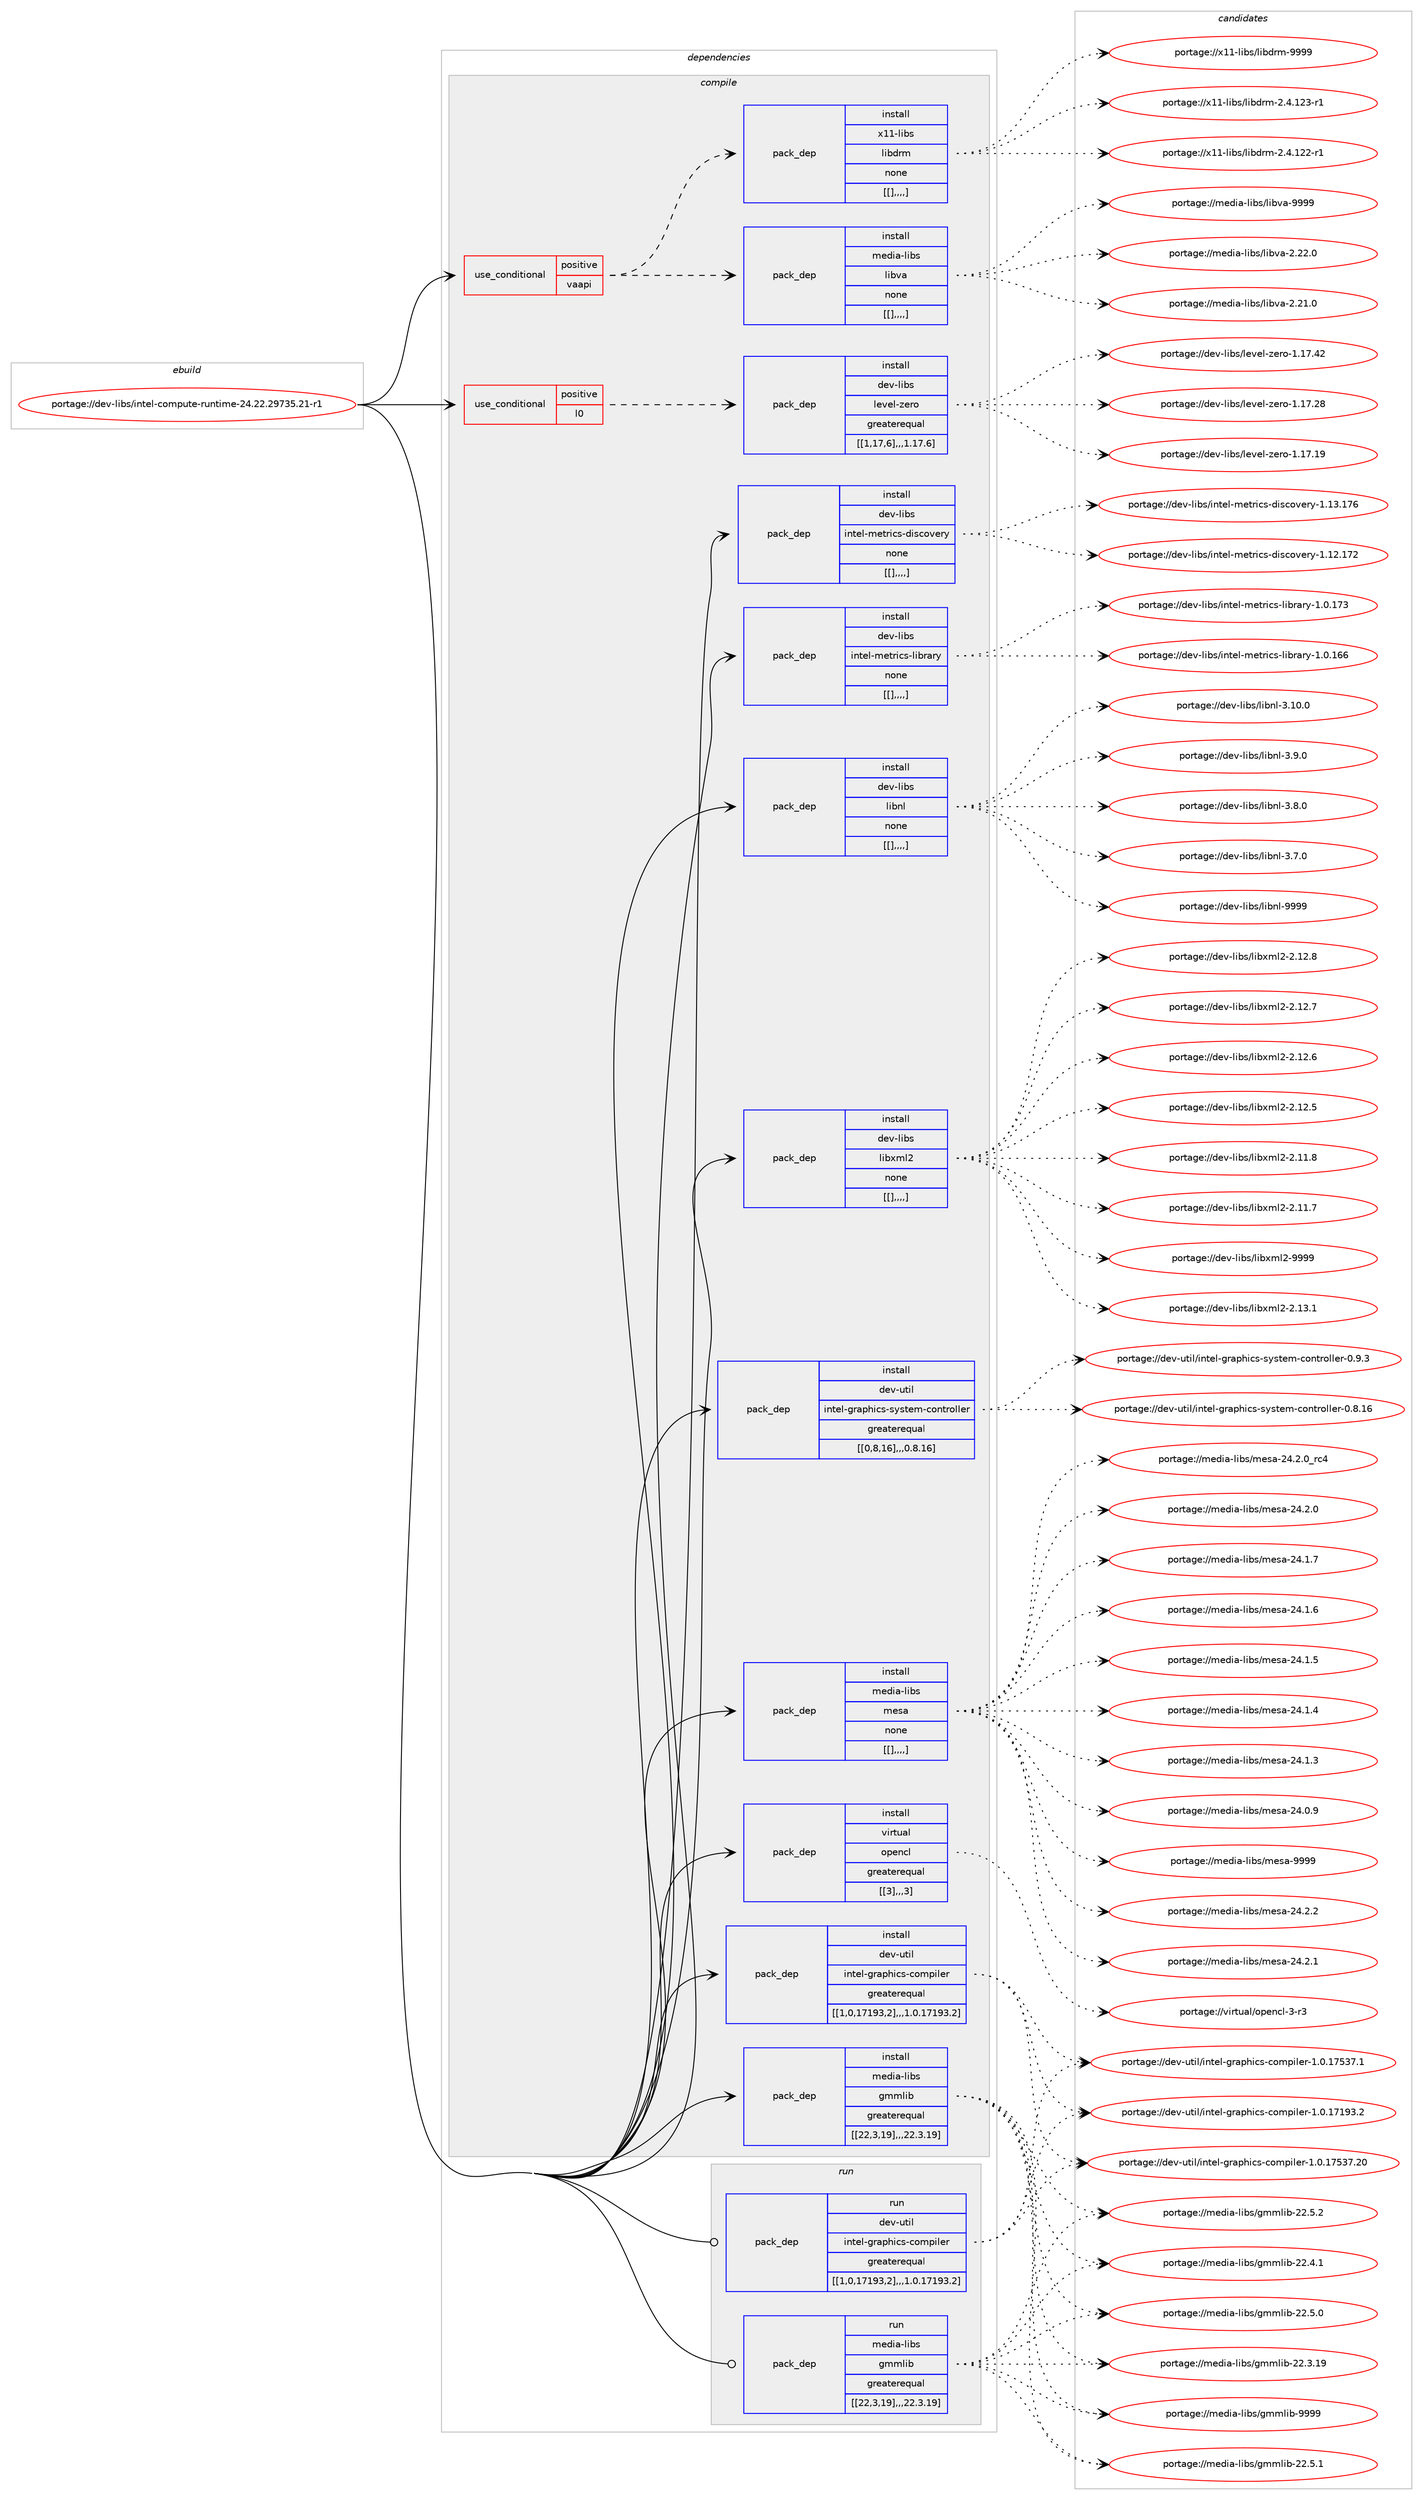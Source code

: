 digraph prolog {

# *************
# Graph options
# *************

newrank=true;
concentrate=true;
compound=true;
graph [rankdir=LR,fontname=Helvetica,fontsize=10,ranksep=1.5];#, ranksep=2.5, nodesep=0.2];
edge  [arrowhead=vee];
node  [fontname=Helvetica,fontsize=10];

# **********
# The ebuild
# **********

subgraph cluster_leftcol {
color=gray;
label=<<i>ebuild</i>>;
id [label="portage://dev-libs/intel-compute-runtime-24.22.29735.21-r1", color=red, width=4, href="../dev-libs/intel-compute-runtime-24.22.29735.21-r1.svg"];
}

# ****************
# The dependencies
# ****************

subgraph cluster_midcol {
color=gray;
label=<<i>dependencies</i>>;
subgraph cluster_compile {
fillcolor="#eeeeee";
style=filled;
label=<<i>compile</i>>;
subgraph cond26892 {
dependency109517 [label=<<TABLE BORDER="0" CELLBORDER="1" CELLSPACING="0" CELLPADDING="4"><TR><TD ROWSPAN="3" CELLPADDING="10">use_conditional</TD></TR><TR><TD>positive</TD></TR><TR><TD>l0</TD></TR></TABLE>>, shape=none, color=red];
subgraph pack81482 {
dependency109518 [label=<<TABLE BORDER="0" CELLBORDER="1" CELLSPACING="0" CELLPADDING="4" WIDTH="220"><TR><TD ROWSPAN="6" CELLPADDING="30">pack_dep</TD></TR><TR><TD WIDTH="110">install</TD></TR><TR><TD>dev-libs</TD></TR><TR><TD>level-zero</TD></TR><TR><TD>greaterequal</TD></TR><TR><TD>[[1,17,6],,,1.17.6]</TD></TR></TABLE>>, shape=none, color=blue];
}
dependency109517:e -> dependency109518:w [weight=20,style="dashed",arrowhead="vee"];
}
id:e -> dependency109517:w [weight=20,style="solid",arrowhead="vee"];
subgraph cond26893 {
dependency109519 [label=<<TABLE BORDER="0" CELLBORDER="1" CELLSPACING="0" CELLPADDING="4"><TR><TD ROWSPAN="3" CELLPADDING="10">use_conditional</TD></TR><TR><TD>positive</TD></TR><TR><TD>vaapi</TD></TR></TABLE>>, shape=none, color=red];
subgraph pack81483 {
dependency109520 [label=<<TABLE BORDER="0" CELLBORDER="1" CELLSPACING="0" CELLPADDING="4" WIDTH="220"><TR><TD ROWSPAN="6" CELLPADDING="30">pack_dep</TD></TR><TR><TD WIDTH="110">install</TD></TR><TR><TD>x11-libs</TD></TR><TR><TD>libdrm</TD></TR><TR><TD>none</TD></TR><TR><TD>[[],,,,]</TD></TR></TABLE>>, shape=none, color=blue];
}
dependency109519:e -> dependency109520:w [weight=20,style="dashed",arrowhead="vee"];
subgraph pack81484 {
dependency109521 [label=<<TABLE BORDER="0" CELLBORDER="1" CELLSPACING="0" CELLPADDING="4" WIDTH="220"><TR><TD ROWSPAN="6" CELLPADDING="30">pack_dep</TD></TR><TR><TD WIDTH="110">install</TD></TR><TR><TD>media-libs</TD></TR><TR><TD>libva</TD></TR><TR><TD>none</TD></TR><TR><TD>[[],,,,]</TD></TR></TABLE>>, shape=none, color=blue];
}
dependency109519:e -> dependency109521:w [weight=20,style="dashed",arrowhead="vee"];
}
id:e -> dependency109519:w [weight=20,style="solid",arrowhead="vee"];
subgraph pack81485 {
dependency109522 [label=<<TABLE BORDER="0" CELLBORDER="1" CELLSPACING="0" CELLPADDING="4" WIDTH="220"><TR><TD ROWSPAN="6" CELLPADDING="30">pack_dep</TD></TR><TR><TD WIDTH="110">install</TD></TR><TR><TD>dev-libs</TD></TR><TR><TD>intel-metrics-discovery</TD></TR><TR><TD>none</TD></TR><TR><TD>[[],,,,]</TD></TR></TABLE>>, shape=none, color=blue];
}
id:e -> dependency109522:w [weight=20,style="solid",arrowhead="vee"];
subgraph pack81486 {
dependency109523 [label=<<TABLE BORDER="0" CELLBORDER="1" CELLSPACING="0" CELLPADDING="4" WIDTH="220"><TR><TD ROWSPAN="6" CELLPADDING="30">pack_dep</TD></TR><TR><TD WIDTH="110">install</TD></TR><TR><TD>dev-libs</TD></TR><TR><TD>intel-metrics-library</TD></TR><TR><TD>none</TD></TR><TR><TD>[[],,,,]</TD></TR></TABLE>>, shape=none, color=blue];
}
id:e -> dependency109523:w [weight=20,style="solid",arrowhead="vee"];
subgraph pack81487 {
dependency109524 [label=<<TABLE BORDER="0" CELLBORDER="1" CELLSPACING="0" CELLPADDING="4" WIDTH="220"><TR><TD ROWSPAN="6" CELLPADDING="30">pack_dep</TD></TR><TR><TD WIDTH="110">install</TD></TR><TR><TD>dev-libs</TD></TR><TR><TD>libnl</TD></TR><TR><TD>none</TD></TR><TR><TD>[[],,,,]</TD></TR></TABLE>>, shape=none, color=blue];
}
id:e -> dependency109524:w [weight=20,style="solid",arrowhead="vee"];
subgraph pack81488 {
dependency109525 [label=<<TABLE BORDER="0" CELLBORDER="1" CELLSPACING="0" CELLPADDING="4" WIDTH="220"><TR><TD ROWSPAN="6" CELLPADDING="30">pack_dep</TD></TR><TR><TD WIDTH="110">install</TD></TR><TR><TD>dev-libs</TD></TR><TR><TD>libxml2</TD></TR><TR><TD>none</TD></TR><TR><TD>[[],,,,]</TD></TR></TABLE>>, shape=none, color=blue];
}
id:e -> dependency109525:w [weight=20,style="solid",arrowhead="vee"];
subgraph pack81489 {
dependency109526 [label=<<TABLE BORDER="0" CELLBORDER="1" CELLSPACING="0" CELLPADDING="4" WIDTH="220"><TR><TD ROWSPAN="6" CELLPADDING="30">pack_dep</TD></TR><TR><TD WIDTH="110">install</TD></TR><TR><TD>dev-util</TD></TR><TR><TD>intel-graphics-compiler</TD></TR><TR><TD>greaterequal</TD></TR><TR><TD>[[1,0,17193,2],,,1.0.17193.2]</TD></TR></TABLE>>, shape=none, color=blue];
}
id:e -> dependency109526:w [weight=20,style="solid",arrowhead="vee"];
subgraph pack81490 {
dependency109527 [label=<<TABLE BORDER="0" CELLBORDER="1" CELLSPACING="0" CELLPADDING="4" WIDTH="220"><TR><TD ROWSPAN="6" CELLPADDING="30">pack_dep</TD></TR><TR><TD WIDTH="110">install</TD></TR><TR><TD>dev-util</TD></TR><TR><TD>intel-graphics-system-controller</TD></TR><TR><TD>greaterequal</TD></TR><TR><TD>[[0,8,16],,,0.8.16]</TD></TR></TABLE>>, shape=none, color=blue];
}
id:e -> dependency109527:w [weight=20,style="solid",arrowhead="vee"];
subgraph pack81491 {
dependency109528 [label=<<TABLE BORDER="0" CELLBORDER="1" CELLSPACING="0" CELLPADDING="4" WIDTH="220"><TR><TD ROWSPAN="6" CELLPADDING="30">pack_dep</TD></TR><TR><TD WIDTH="110">install</TD></TR><TR><TD>media-libs</TD></TR><TR><TD>gmmlib</TD></TR><TR><TD>greaterequal</TD></TR><TR><TD>[[22,3,19],,,22.3.19]</TD></TR></TABLE>>, shape=none, color=blue];
}
id:e -> dependency109528:w [weight=20,style="solid",arrowhead="vee"];
subgraph pack81492 {
dependency109529 [label=<<TABLE BORDER="0" CELLBORDER="1" CELLSPACING="0" CELLPADDING="4" WIDTH="220"><TR><TD ROWSPAN="6" CELLPADDING="30">pack_dep</TD></TR><TR><TD WIDTH="110">install</TD></TR><TR><TD>media-libs</TD></TR><TR><TD>mesa</TD></TR><TR><TD>none</TD></TR><TR><TD>[[],,,,]</TD></TR></TABLE>>, shape=none, color=blue];
}
id:e -> dependency109529:w [weight=20,style="solid",arrowhead="vee"];
subgraph pack81493 {
dependency109530 [label=<<TABLE BORDER="0" CELLBORDER="1" CELLSPACING="0" CELLPADDING="4" WIDTH="220"><TR><TD ROWSPAN="6" CELLPADDING="30">pack_dep</TD></TR><TR><TD WIDTH="110">install</TD></TR><TR><TD>virtual</TD></TR><TR><TD>opencl</TD></TR><TR><TD>greaterequal</TD></TR><TR><TD>[[3],,,3]</TD></TR></TABLE>>, shape=none, color=blue];
}
id:e -> dependency109530:w [weight=20,style="solid",arrowhead="vee"];
}
subgraph cluster_compileandrun {
fillcolor="#eeeeee";
style=filled;
label=<<i>compile and run</i>>;
}
subgraph cluster_run {
fillcolor="#eeeeee";
style=filled;
label=<<i>run</i>>;
subgraph pack81494 {
dependency109531 [label=<<TABLE BORDER="0" CELLBORDER="1" CELLSPACING="0" CELLPADDING="4" WIDTH="220"><TR><TD ROWSPAN="6" CELLPADDING="30">pack_dep</TD></TR><TR><TD WIDTH="110">run</TD></TR><TR><TD>dev-util</TD></TR><TR><TD>intel-graphics-compiler</TD></TR><TR><TD>greaterequal</TD></TR><TR><TD>[[1,0,17193,2],,,1.0.17193.2]</TD></TR></TABLE>>, shape=none, color=blue];
}
id:e -> dependency109531:w [weight=20,style="solid",arrowhead="odot"];
subgraph pack81495 {
dependency109532 [label=<<TABLE BORDER="0" CELLBORDER="1" CELLSPACING="0" CELLPADDING="4" WIDTH="220"><TR><TD ROWSPAN="6" CELLPADDING="30">pack_dep</TD></TR><TR><TD WIDTH="110">run</TD></TR><TR><TD>media-libs</TD></TR><TR><TD>gmmlib</TD></TR><TR><TD>greaterequal</TD></TR><TR><TD>[[22,3,19],,,22.3.19]</TD></TR></TABLE>>, shape=none, color=blue];
}
id:e -> dependency109532:w [weight=20,style="solid",arrowhead="odot"];
}
}

# **************
# The candidates
# **************

subgraph cluster_choices {
rank=same;
color=gray;
label=<<i>candidates</i>>;

subgraph choice81482 {
color=black;
nodesep=1;
choice100101118451081059811547108101118101108451221011141114549464955465250 [label="portage://dev-libs/level-zero-1.17.42", color=red, width=4,href="../dev-libs/level-zero-1.17.42.svg"];
choice100101118451081059811547108101118101108451221011141114549464955465056 [label="portage://dev-libs/level-zero-1.17.28", color=red, width=4,href="../dev-libs/level-zero-1.17.28.svg"];
choice100101118451081059811547108101118101108451221011141114549464955464957 [label="portage://dev-libs/level-zero-1.17.19", color=red, width=4,href="../dev-libs/level-zero-1.17.19.svg"];
dependency109518:e -> choice100101118451081059811547108101118101108451221011141114549464955465250:w [style=dotted,weight="100"];
dependency109518:e -> choice100101118451081059811547108101118101108451221011141114549464955465056:w [style=dotted,weight="100"];
dependency109518:e -> choice100101118451081059811547108101118101108451221011141114549464955464957:w [style=dotted,weight="100"];
}
subgraph choice81483 {
color=black;
nodesep=1;
choice1204949451081059811547108105981001141094557575757 [label="portage://x11-libs/libdrm-9999", color=red, width=4,href="../x11-libs/libdrm-9999.svg"];
choice12049494510810598115471081059810011410945504652464950514511449 [label="portage://x11-libs/libdrm-2.4.123-r1", color=red, width=4,href="../x11-libs/libdrm-2.4.123-r1.svg"];
choice12049494510810598115471081059810011410945504652464950504511449 [label="portage://x11-libs/libdrm-2.4.122-r1", color=red, width=4,href="../x11-libs/libdrm-2.4.122-r1.svg"];
dependency109520:e -> choice1204949451081059811547108105981001141094557575757:w [style=dotted,weight="100"];
dependency109520:e -> choice12049494510810598115471081059810011410945504652464950514511449:w [style=dotted,weight="100"];
dependency109520:e -> choice12049494510810598115471081059810011410945504652464950504511449:w [style=dotted,weight="100"];
}
subgraph choice81484 {
color=black;
nodesep=1;
choice1091011001059745108105981154710810598118974557575757 [label="portage://media-libs/libva-9999", color=red, width=4,href="../media-libs/libva-9999.svg"];
choice10910110010597451081059811547108105981189745504650504648 [label="portage://media-libs/libva-2.22.0", color=red, width=4,href="../media-libs/libva-2.22.0.svg"];
choice10910110010597451081059811547108105981189745504650494648 [label="portage://media-libs/libva-2.21.0", color=red, width=4,href="../media-libs/libva-2.21.0.svg"];
dependency109521:e -> choice1091011001059745108105981154710810598118974557575757:w [style=dotted,weight="100"];
dependency109521:e -> choice10910110010597451081059811547108105981189745504650504648:w [style=dotted,weight="100"];
dependency109521:e -> choice10910110010597451081059811547108105981189745504650494648:w [style=dotted,weight="100"];
}
subgraph choice81485 {
color=black;
nodesep=1;
choice10010111845108105981154710511011610110845109101116114105991154510010511599111118101114121454946495146495554 [label="portage://dev-libs/intel-metrics-discovery-1.13.176", color=red, width=4,href="../dev-libs/intel-metrics-discovery-1.13.176.svg"];
choice10010111845108105981154710511011610110845109101116114105991154510010511599111118101114121454946495046495550 [label="portage://dev-libs/intel-metrics-discovery-1.12.172", color=red, width=4,href="../dev-libs/intel-metrics-discovery-1.12.172.svg"];
dependency109522:e -> choice10010111845108105981154710511011610110845109101116114105991154510010511599111118101114121454946495146495554:w [style=dotted,weight="100"];
dependency109522:e -> choice10010111845108105981154710511011610110845109101116114105991154510010511599111118101114121454946495046495550:w [style=dotted,weight="100"];
}
subgraph choice81486 {
color=black;
nodesep=1;
choice10010111845108105981154710511011610110845109101116114105991154510810598114971141214549464846495551 [label="portage://dev-libs/intel-metrics-library-1.0.173", color=red, width=4,href="../dev-libs/intel-metrics-library-1.0.173.svg"];
choice10010111845108105981154710511011610110845109101116114105991154510810598114971141214549464846495454 [label="portage://dev-libs/intel-metrics-library-1.0.166", color=red, width=4,href="../dev-libs/intel-metrics-library-1.0.166.svg"];
dependency109523:e -> choice10010111845108105981154710511011610110845109101116114105991154510810598114971141214549464846495551:w [style=dotted,weight="100"];
dependency109523:e -> choice10010111845108105981154710511011610110845109101116114105991154510810598114971141214549464846495454:w [style=dotted,weight="100"];
}
subgraph choice81487 {
color=black;
nodesep=1;
choice100101118451081059811547108105981101084557575757 [label="portage://dev-libs/libnl-9999", color=red, width=4,href="../dev-libs/libnl-9999.svg"];
choice1001011184510810598115471081059811010845514649484648 [label="portage://dev-libs/libnl-3.10.0", color=red, width=4,href="../dev-libs/libnl-3.10.0.svg"];
choice10010111845108105981154710810598110108455146574648 [label="portage://dev-libs/libnl-3.9.0", color=red, width=4,href="../dev-libs/libnl-3.9.0.svg"];
choice10010111845108105981154710810598110108455146564648 [label="portage://dev-libs/libnl-3.8.0", color=red, width=4,href="../dev-libs/libnl-3.8.0.svg"];
choice10010111845108105981154710810598110108455146554648 [label="portage://dev-libs/libnl-3.7.0", color=red, width=4,href="../dev-libs/libnl-3.7.0.svg"];
dependency109524:e -> choice100101118451081059811547108105981101084557575757:w [style=dotted,weight="100"];
dependency109524:e -> choice1001011184510810598115471081059811010845514649484648:w [style=dotted,weight="100"];
dependency109524:e -> choice10010111845108105981154710810598110108455146574648:w [style=dotted,weight="100"];
dependency109524:e -> choice10010111845108105981154710810598110108455146564648:w [style=dotted,weight="100"];
dependency109524:e -> choice10010111845108105981154710810598110108455146554648:w [style=dotted,weight="100"];
}
subgraph choice81488 {
color=black;
nodesep=1;
choice10010111845108105981154710810598120109108504557575757 [label="portage://dev-libs/libxml2-9999", color=red, width=4,href="../dev-libs/libxml2-9999.svg"];
choice100101118451081059811547108105981201091085045504649514649 [label="portage://dev-libs/libxml2-2.13.1", color=red, width=4,href="../dev-libs/libxml2-2.13.1.svg"];
choice100101118451081059811547108105981201091085045504649504656 [label="portage://dev-libs/libxml2-2.12.8", color=red, width=4,href="../dev-libs/libxml2-2.12.8.svg"];
choice100101118451081059811547108105981201091085045504649504655 [label="portage://dev-libs/libxml2-2.12.7", color=red, width=4,href="../dev-libs/libxml2-2.12.7.svg"];
choice100101118451081059811547108105981201091085045504649504654 [label="portage://dev-libs/libxml2-2.12.6", color=red, width=4,href="../dev-libs/libxml2-2.12.6.svg"];
choice100101118451081059811547108105981201091085045504649504653 [label="portage://dev-libs/libxml2-2.12.5", color=red, width=4,href="../dev-libs/libxml2-2.12.5.svg"];
choice100101118451081059811547108105981201091085045504649494656 [label="portage://dev-libs/libxml2-2.11.8", color=red, width=4,href="../dev-libs/libxml2-2.11.8.svg"];
choice100101118451081059811547108105981201091085045504649494655 [label="portage://dev-libs/libxml2-2.11.7", color=red, width=4,href="../dev-libs/libxml2-2.11.7.svg"];
dependency109525:e -> choice10010111845108105981154710810598120109108504557575757:w [style=dotted,weight="100"];
dependency109525:e -> choice100101118451081059811547108105981201091085045504649514649:w [style=dotted,weight="100"];
dependency109525:e -> choice100101118451081059811547108105981201091085045504649504656:w [style=dotted,weight="100"];
dependency109525:e -> choice100101118451081059811547108105981201091085045504649504655:w [style=dotted,weight="100"];
dependency109525:e -> choice100101118451081059811547108105981201091085045504649504654:w [style=dotted,weight="100"];
dependency109525:e -> choice100101118451081059811547108105981201091085045504649504653:w [style=dotted,weight="100"];
dependency109525:e -> choice100101118451081059811547108105981201091085045504649494656:w [style=dotted,weight="100"];
dependency109525:e -> choice100101118451081059811547108105981201091085045504649494655:w [style=dotted,weight="100"];
}
subgraph choice81489 {
color=black;
nodesep=1;
choice1001011184511711610510847105110116101108451031149711210410599115459911110911210510810111445494648464955535155465048 [label="portage://dev-util/intel-graphics-compiler-1.0.17537.20", color=red, width=4,href="../dev-util/intel-graphics-compiler-1.0.17537.20.svg"];
choice10010111845117116105108471051101161011084510311497112104105991154599111109112105108101114454946484649555351554649 [label="portage://dev-util/intel-graphics-compiler-1.0.17537.1", color=red, width=4,href="../dev-util/intel-graphics-compiler-1.0.17537.1.svg"];
choice10010111845117116105108471051101161011084510311497112104105991154599111109112105108101114454946484649554957514650 [label="portage://dev-util/intel-graphics-compiler-1.0.17193.2", color=red, width=4,href="../dev-util/intel-graphics-compiler-1.0.17193.2.svg"];
dependency109526:e -> choice1001011184511711610510847105110116101108451031149711210410599115459911110911210510810111445494648464955535155465048:w [style=dotted,weight="100"];
dependency109526:e -> choice10010111845117116105108471051101161011084510311497112104105991154599111109112105108101114454946484649555351554649:w [style=dotted,weight="100"];
dependency109526:e -> choice10010111845117116105108471051101161011084510311497112104105991154599111109112105108101114454946484649554957514650:w [style=dotted,weight="100"];
}
subgraph choice81490 {
color=black;
nodesep=1;
choice1001011184511711610510847105110116101108451031149711210410599115451151211151161011094599111110116114111108108101114454846574651 [label="portage://dev-util/intel-graphics-system-controller-0.9.3", color=red, width=4,href="../dev-util/intel-graphics-system-controller-0.9.3.svg"];
choice100101118451171161051084710511011610110845103114971121041059911545115121115116101109459911111011611411110810810111445484656464954 [label="portage://dev-util/intel-graphics-system-controller-0.8.16", color=red, width=4,href="../dev-util/intel-graphics-system-controller-0.8.16.svg"];
dependency109527:e -> choice1001011184511711610510847105110116101108451031149711210410599115451151211151161011094599111110116114111108108101114454846574651:w [style=dotted,weight="100"];
dependency109527:e -> choice100101118451171161051084710511011610110845103114971121041059911545115121115116101109459911111011611411110810810111445484656464954:w [style=dotted,weight="100"];
}
subgraph choice81491 {
color=black;
nodesep=1;
choice10910110010597451081059811547103109109108105984557575757 [label="portage://media-libs/gmmlib-9999", color=red, width=4,href="../media-libs/gmmlib-9999.svg"];
choice109101100105974510810598115471031091091081059845505046534650 [label="portage://media-libs/gmmlib-22.5.2", color=red, width=4,href="../media-libs/gmmlib-22.5.2.svg"];
choice109101100105974510810598115471031091091081059845505046534649 [label="portage://media-libs/gmmlib-22.5.1", color=red, width=4,href="../media-libs/gmmlib-22.5.1.svg"];
choice109101100105974510810598115471031091091081059845505046534648 [label="portage://media-libs/gmmlib-22.5.0", color=red, width=4,href="../media-libs/gmmlib-22.5.0.svg"];
choice109101100105974510810598115471031091091081059845505046524649 [label="portage://media-libs/gmmlib-22.4.1", color=red, width=4,href="../media-libs/gmmlib-22.4.1.svg"];
choice10910110010597451081059811547103109109108105984550504651464957 [label="portage://media-libs/gmmlib-22.3.19", color=red, width=4,href="../media-libs/gmmlib-22.3.19.svg"];
dependency109528:e -> choice10910110010597451081059811547103109109108105984557575757:w [style=dotted,weight="100"];
dependency109528:e -> choice109101100105974510810598115471031091091081059845505046534650:w [style=dotted,weight="100"];
dependency109528:e -> choice109101100105974510810598115471031091091081059845505046534649:w [style=dotted,weight="100"];
dependency109528:e -> choice109101100105974510810598115471031091091081059845505046534648:w [style=dotted,weight="100"];
dependency109528:e -> choice109101100105974510810598115471031091091081059845505046524649:w [style=dotted,weight="100"];
dependency109528:e -> choice10910110010597451081059811547103109109108105984550504651464957:w [style=dotted,weight="100"];
}
subgraph choice81492 {
color=black;
nodesep=1;
choice10910110010597451081059811547109101115974557575757 [label="portage://media-libs/mesa-9999", color=red, width=4,href="../media-libs/mesa-9999.svg"];
choice109101100105974510810598115471091011159745505246504650 [label="portage://media-libs/mesa-24.2.2", color=red, width=4,href="../media-libs/mesa-24.2.2.svg"];
choice109101100105974510810598115471091011159745505246504649 [label="portage://media-libs/mesa-24.2.1", color=red, width=4,href="../media-libs/mesa-24.2.1.svg"];
choice109101100105974510810598115471091011159745505246504648951149952 [label="portage://media-libs/mesa-24.2.0_rc4", color=red, width=4,href="../media-libs/mesa-24.2.0_rc4.svg"];
choice109101100105974510810598115471091011159745505246504648 [label="portage://media-libs/mesa-24.2.0", color=red, width=4,href="../media-libs/mesa-24.2.0.svg"];
choice109101100105974510810598115471091011159745505246494655 [label="portage://media-libs/mesa-24.1.7", color=red, width=4,href="../media-libs/mesa-24.1.7.svg"];
choice109101100105974510810598115471091011159745505246494654 [label="portage://media-libs/mesa-24.1.6", color=red, width=4,href="../media-libs/mesa-24.1.6.svg"];
choice109101100105974510810598115471091011159745505246494653 [label="portage://media-libs/mesa-24.1.5", color=red, width=4,href="../media-libs/mesa-24.1.5.svg"];
choice109101100105974510810598115471091011159745505246494652 [label="portage://media-libs/mesa-24.1.4", color=red, width=4,href="../media-libs/mesa-24.1.4.svg"];
choice109101100105974510810598115471091011159745505246494651 [label="portage://media-libs/mesa-24.1.3", color=red, width=4,href="../media-libs/mesa-24.1.3.svg"];
choice109101100105974510810598115471091011159745505246484657 [label="portage://media-libs/mesa-24.0.9", color=red, width=4,href="../media-libs/mesa-24.0.9.svg"];
dependency109529:e -> choice10910110010597451081059811547109101115974557575757:w [style=dotted,weight="100"];
dependency109529:e -> choice109101100105974510810598115471091011159745505246504650:w [style=dotted,weight="100"];
dependency109529:e -> choice109101100105974510810598115471091011159745505246504649:w [style=dotted,weight="100"];
dependency109529:e -> choice109101100105974510810598115471091011159745505246504648951149952:w [style=dotted,weight="100"];
dependency109529:e -> choice109101100105974510810598115471091011159745505246504648:w [style=dotted,weight="100"];
dependency109529:e -> choice109101100105974510810598115471091011159745505246494655:w [style=dotted,weight="100"];
dependency109529:e -> choice109101100105974510810598115471091011159745505246494654:w [style=dotted,weight="100"];
dependency109529:e -> choice109101100105974510810598115471091011159745505246494653:w [style=dotted,weight="100"];
dependency109529:e -> choice109101100105974510810598115471091011159745505246494652:w [style=dotted,weight="100"];
dependency109529:e -> choice109101100105974510810598115471091011159745505246494651:w [style=dotted,weight="100"];
dependency109529:e -> choice109101100105974510810598115471091011159745505246484657:w [style=dotted,weight="100"];
}
subgraph choice81493 {
color=black;
nodesep=1;
choice11810511411611797108471111121011109910845514511451 [label="portage://virtual/opencl-3-r3", color=red, width=4,href="../virtual/opencl-3-r3.svg"];
dependency109530:e -> choice11810511411611797108471111121011109910845514511451:w [style=dotted,weight="100"];
}
subgraph choice81494 {
color=black;
nodesep=1;
choice1001011184511711610510847105110116101108451031149711210410599115459911110911210510810111445494648464955535155465048 [label="portage://dev-util/intel-graphics-compiler-1.0.17537.20", color=red, width=4,href="../dev-util/intel-graphics-compiler-1.0.17537.20.svg"];
choice10010111845117116105108471051101161011084510311497112104105991154599111109112105108101114454946484649555351554649 [label="portage://dev-util/intel-graphics-compiler-1.0.17537.1", color=red, width=4,href="../dev-util/intel-graphics-compiler-1.0.17537.1.svg"];
choice10010111845117116105108471051101161011084510311497112104105991154599111109112105108101114454946484649554957514650 [label="portage://dev-util/intel-graphics-compiler-1.0.17193.2", color=red, width=4,href="../dev-util/intel-graphics-compiler-1.0.17193.2.svg"];
dependency109531:e -> choice1001011184511711610510847105110116101108451031149711210410599115459911110911210510810111445494648464955535155465048:w [style=dotted,weight="100"];
dependency109531:e -> choice10010111845117116105108471051101161011084510311497112104105991154599111109112105108101114454946484649555351554649:w [style=dotted,weight="100"];
dependency109531:e -> choice10010111845117116105108471051101161011084510311497112104105991154599111109112105108101114454946484649554957514650:w [style=dotted,weight="100"];
}
subgraph choice81495 {
color=black;
nodesep=1;
choice10910110010597451081059811547103109109108105984557575757 [label="portage://media-libs/gmmlib-9999", color=red, width=4,href="../media-libs/gmmlib-9999.svg"];
choice109101100105974510810598115471031091091081059845505046534650 [label="portage://media-libs/gmmlib-22.5.2", color=red, width=4,href="../media-libs/gmmlib-22.5.2.svg"];
choice109101100105974510810598115471031091091081059845505046534649 [label="portage://media-libs/gmmlib-22.5.1", color=red, width=4,href="../media-libs/gmmlib-22.5.1.svg"];
choice109101100105974510810598115471031091091081059845505046534648 [label="portage://media-libs/gmmlib-22.5.0", color=red, width=4,href="../media-libs/gmmlib-22.5.0.svg"];
choice109101100105974510810598115471031091091081059845505046524649 [label="portage://media-libs/gmmlib-22.4.1", color=red, width=4,href="../media-libs/gmmlib-22.4.1.svg"];
choice10910110010597451081059811547103109109108105984550504651464957 [label="portage://media-libs/gmmlib-22.3.19", color=red, width=4,href="../media-libs/gmmlib-22.3.19.svg"];
dependency109532:e -> choice10910110010597451081059811547103109109108105984557575757:w [style=dotted,weight="100"];
dependency109532:e -> choice109101100105974510810598115471031091091081059845505046534650:w [style=dotted,weight="100"];
dependency109532:e -> choice109101100105974510810598115471031091091081059845505046534649:w [style=dotted,weight="100"];
dependency109532:e -> choice109101100105974510810598115471031091091081059845505046534648:w [style=dotted,weight="100"];
dependency109532:e -> choice109101100105974510810598115471031091091081059845505046524649:w [style=dotted,weight="100"];
dependency109532:e -> choice10910110010597451081059811547103109109108105984550504651464957:w [style=dotted,weight="100"];
}
}

}
